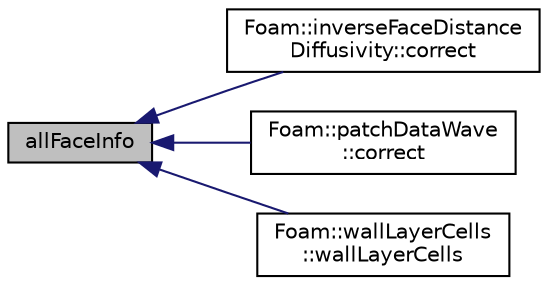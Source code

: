 digraph "allFaceInfo"
{
  bgcolor="transparent";
  edge [fontname="Helvetica",fontsize="10",labelfontname="Helvetica",labelfontsize="10"];
  node [fontname="Helvetica",fontsize="10",shape=record];
  rankdir="LR";
  Node1 [label="allFaceInfo",height=0.2,width=0.4,color="black", fillcolor="grey75", style="filled", fontcolor="black"];
  Node1 -> Node2 [dir="back",color="midnightblue",fontsize="10",style="solid",fontname="Helvetica"];
  Node2 [label="Foam::inverseFaceDistance\lDiffusivity::correct",height=0.2,width=0.4,color="black",URL="$a01193.html#a3ae44b28050c3aa494c1d8e18cf618c1",tooltip="Correct the motion diffusivity. "];
  Node1 -> Node3 [dir="back",color="midnightblue",fontsize="10",style="solid",fontname="Helvetica"];
  Node3 [label="Foam::patchDataWave\l::correct",height=0.2,width=0.4,color="black",URL="$a01833.html#a3ae44b28050c3aa494c1d8e18cf618c1",tooltip="Correct for mesh geom/topo changes. "];
  Node1 -> Node4 [dir="back",color="midnightblue",fontsize="10",style="solid",fontname="Helvetica"];
  Node4 [label="Foam::wallLayerCells\l::wallLayerCells",height=0.2,width=0.4,color="black",URL="$a02956.html#ade9891a3939d398588a44195414192f7",tooltip="Construct from components. "];
}
